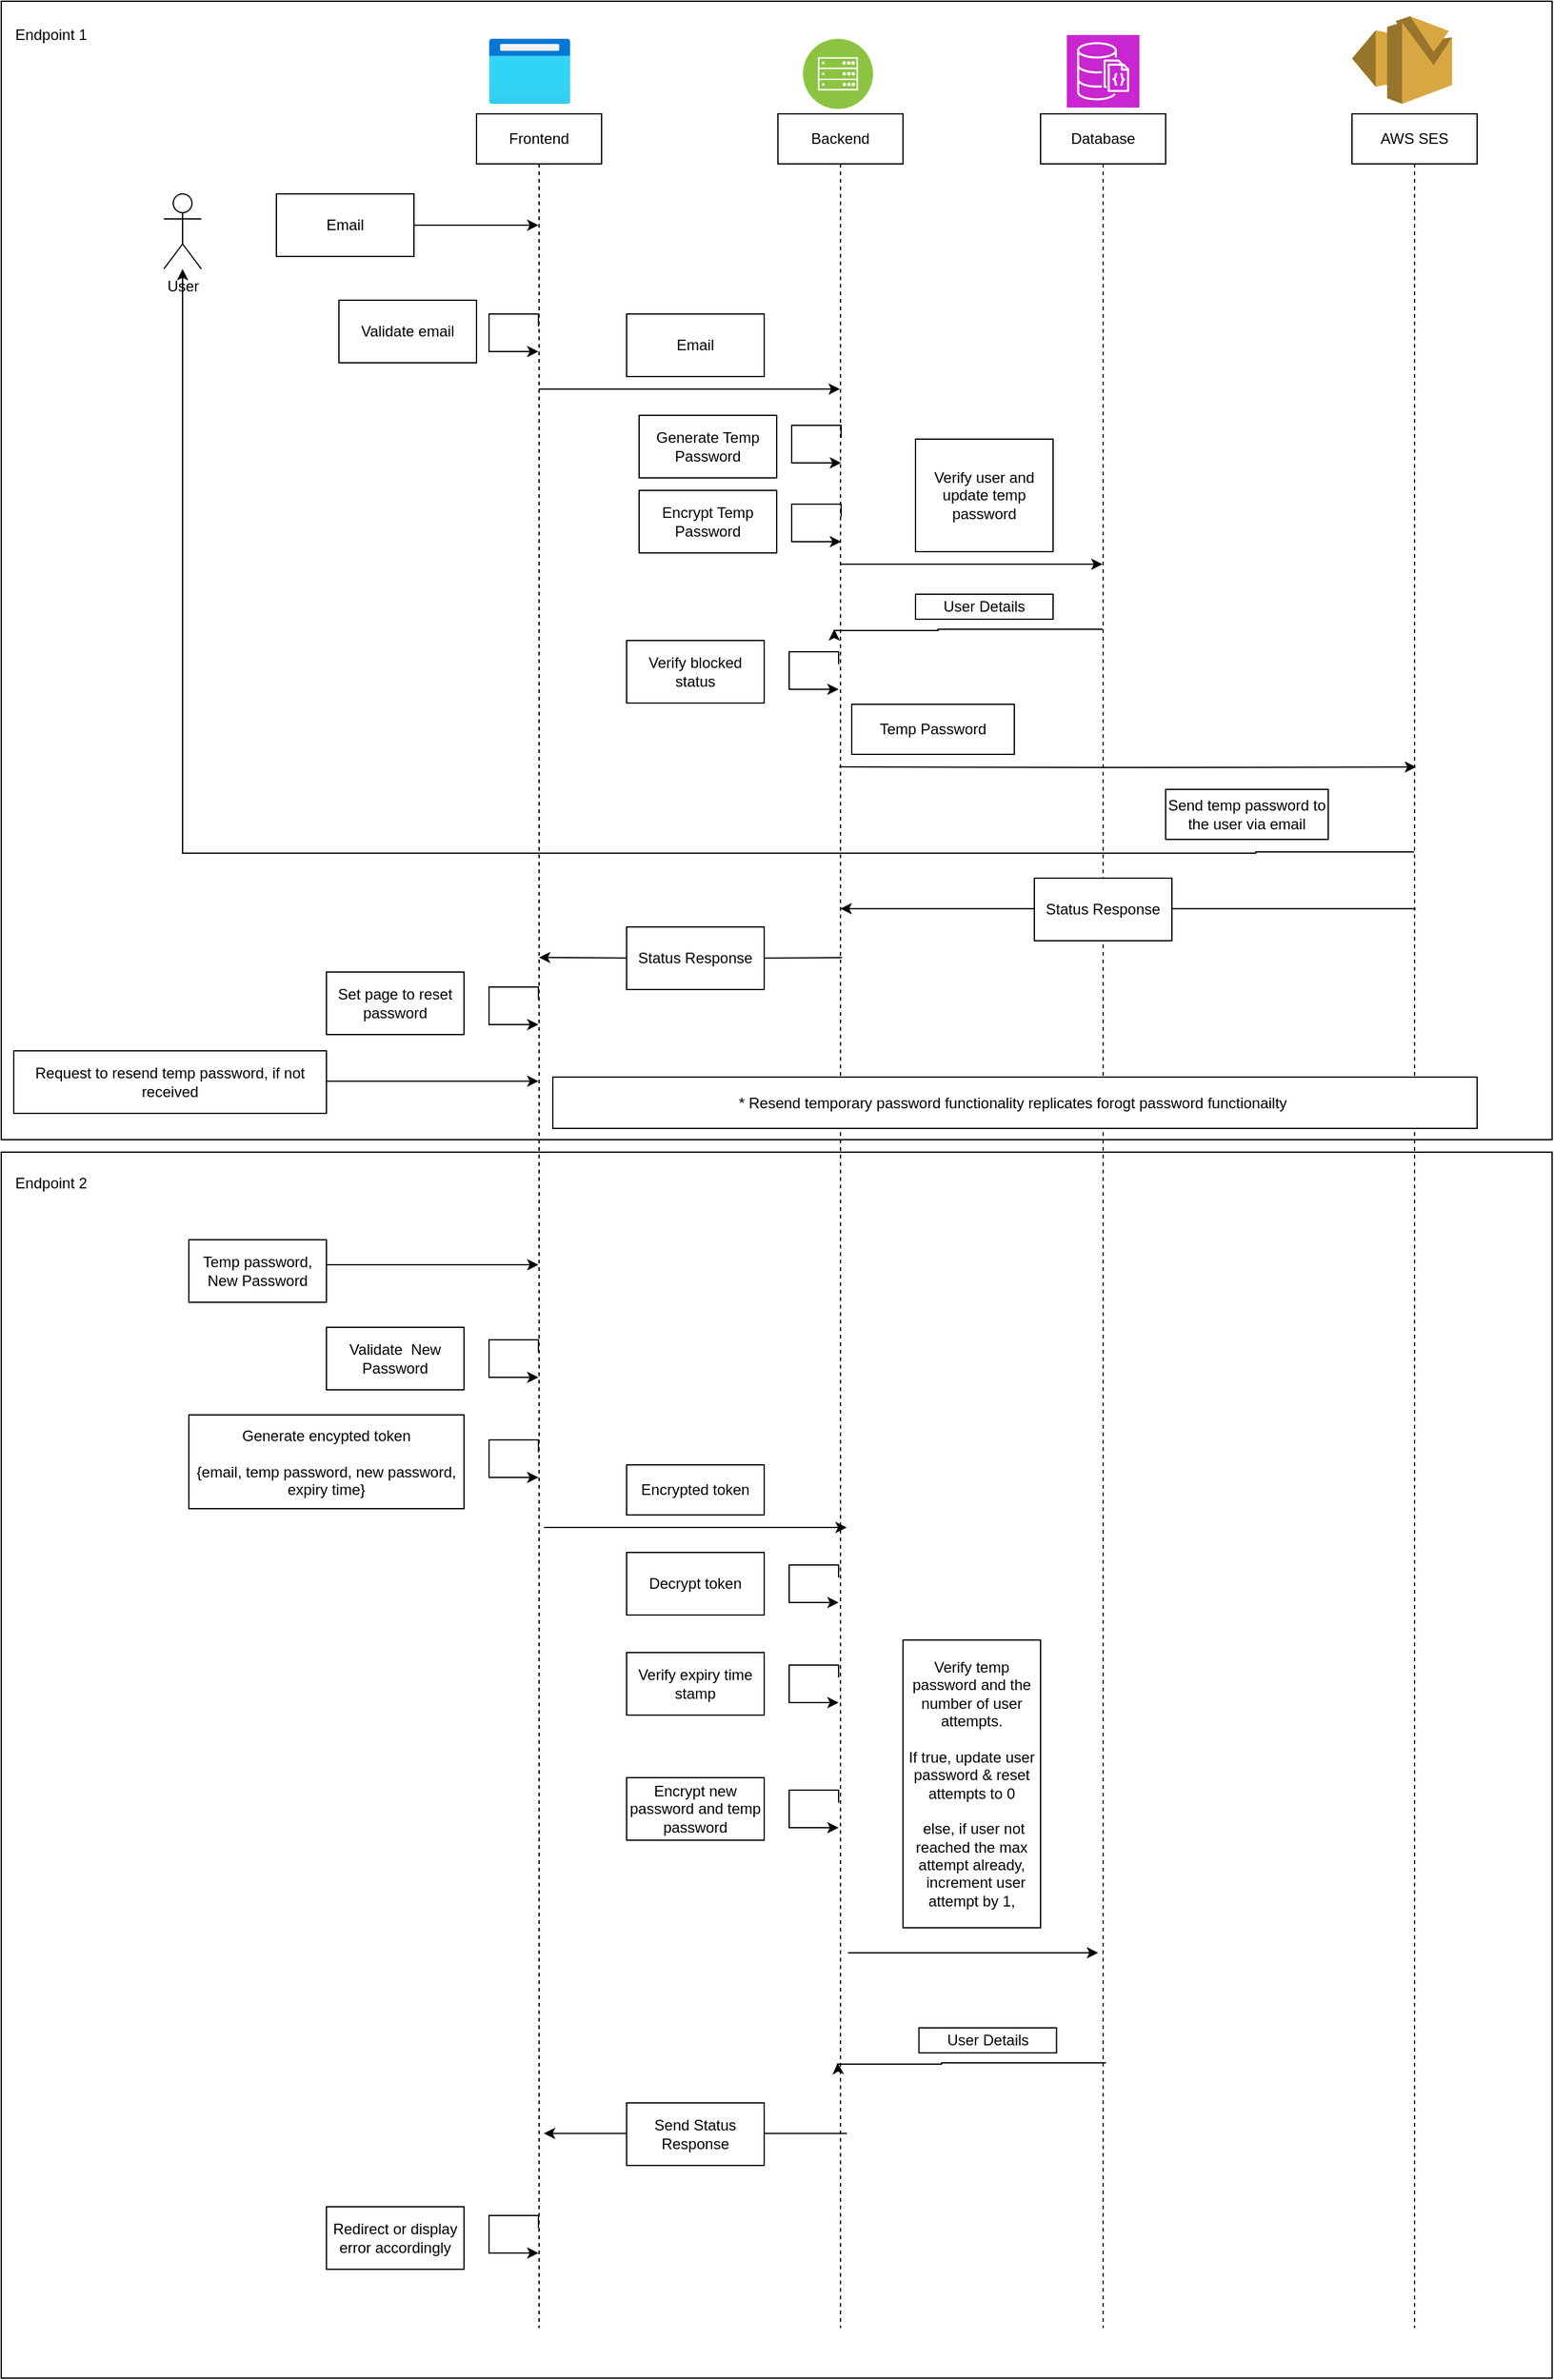 <mxfile version="24.8.3">
  <diagram name="Page-1" id="ADdnZNFPhiC1YL75WqlX">
    <mxGraphModel dx="1900" dy="1657" grid="1" gridSize="10" guides="1" tooltips="1" connect="1" arrows="1" fold="1" page="1" pageScale="1" pageWidth="850" pageHeight="1100" math="0" shadow="0">
      <root>
        <mxCell id="0" />
        <mxCell id="1" parent="0" />
        <mxCell id="OmisBVA3CvusH26m7YQ3-10" value="" style="rounded=0;whiteSpace=wrap;html=1;" parent="1" vertex="1">
          <mxGeometry x="-10" y="870" width="1240" height="980" as="geometry" />
        </mxCell>
        <mxCell id="OmisBVA3CvusH26m7YQ3-6" value="" style="rounded=0;whiteSpace=wrap;html=1;" parent="1" vertex="1">
          <mxGeometry x="-10" y="-50" width="1240" height="910" as="geometry" />
        </mxCell>
        <mxCell id="UUXd9PpIRvEqFofyWrx6-1" style="edgeStyle=orthogonalEdgeStyle;rounded=0;orthogonalLoop=1;jettySize=auto;html=1;curved=0;" parent="1" source="UUXd9PpIRvEqFofyWrx6-2" target="UUXd9PpIRvEqFofyWrx6-4" edge="1">
          <mxGeometry relative="1" as="geometry">
            <Array as="points">
              <mxPoint x="600" y="260" />
              <mxPoint x="600" y="260" />
            </Array>
          </mxGeometry>
        </mxCell>
        <mxCell id="UUXd9PpIRvEqFofyWrx6-2" value="Frontend" style="shape=umlLifeline;perimeter=lifelinePerimeter;whiteSpace=wrap;html=1;container=1;dropTarget=0;collapsible=0;recursiveResize=0;outlineConnect=0;portConstraint=eastwest;newEdgeStyle={&quot;curved&quot;:0,&quot;rounded&quot;:0};" parent="1" vertex="1">
          <mxGeometry x="370" y="40" width="100" height="1770" as="geometry" />
        </mxCell>
        <mxCell id="UUXd9PpIRvEqFofyWrx6-3" style="edgeStyle=orthogonalEdgeStyle;rounded=0;orthogonalLoop=1;jettySize=auto;html=1;curved=0;" parent="1" source="UUXd9PpIRvEqFofyWrx6-4" target="UUXd9PpIRvEqFofyWrx6-5" edge="1">
          <mxGeometry relative="1" as="geometry">
            <Array as="points">
              <mxPoint x="731" y="400" />
              <mxPoint x="731" y="400" />
            </Array>
          </mxGeometry>
        </mxCell>
        <mxCell id="UUXd9PpIRvEqFofyWrx6-4" value="Backend" style="shape=umlLifeline;perimeter=lifelinePerimeter;whiteSpace=wrap;html=1;container=1;dropTarget=0;collapsible=0;recursiveResize=0;outlineConnect=0;portConstraint=eastwest;newEdgeStyle={&quot;curved&quot;:0,&quot;rounded&quot;:0};" parent="1" vertex="1">
          <mxGeometry x="611" y="40" width="100" height="1770" as="geometry" />
        </mxCell>
        <mxCell id="UUXd9PpIRvEqFofyWrx6-5" value="Database" style="shape=umlLifeline;perimeter=lifelinePerimeter;whiteSpace=wrap;html=1;container=1;dropTarget=0;collapsible=0;recursiveResize=0;outlineConnect=0;portConstraint=eastwest;newEdgeStyle={&quot;curved&quot;:0,&quot;rounded&quot;:0};" parent="1" vertex="1">
          <mxGeometry x="821" y="40" width="100" height="1770" as="geometry" />
        </mxCell>
        <mxCell id="UUXd9PpIRvEqFofyWrx6-6" value="User" style="shape=umlActor;verticalLabelPosition=bottom;verticalAlign=top;html=1;" parent="1" vertex="1">
          <mxGeometry x="120" y="104" width="30" height="60" as="geometry" />
        </mxCell>
        <mxCell id="UUXd9PpIRvEqFofyWrx6-7" style="rounded=0;orthogonalLoop=1;jettySize=auto;html=1;" parent="1" source="UUXd9PpIRvEqFofyWrx6-8" target="UUXd9PpIRvEqFofyWrx6-2" edge="1">
          <mxGeometry relative="1" as="geometry" />
        </mxCell>
        <mxCell id="UUXd9PpIRvEqFofyWrx6-8" value="Email" style="html=1;whiteSpace=wrap;" parent="1" vertex="1">
          <mxGeometry x="210" y="104" width="110" height="50" as="geometry" />
        </mxCell>
        <mxCell id="UUXd9PpIRvEqFofyWrx6-9" value="Email" style="html=1;whiteSpace=wrap;" parent="1" vertex="1">
          <mxGeometry x="490" y="200" width="110" height="50" as="geometry" />
        </mxCell>
        <mxCell id="UUXd9PpIRvEqFofyWrx6-14" value="Verify user and update temp password" style="html=1;whiteSpace=wrap;" parent="1" vertex="1">
          <mxGeometry x="721" y="300" width="110" height="90" as="geometry" />
        </mxCell>
        <mxCell id="UUXd9PpIRvEqFofyWrx6-16" style="edgeStyle=orthogonalEdgeStyle;rounded=0;orthogonalLoop=1;jettySize=auto;html=1;curved=0;" parent="1" edge="1">
          <mxGeometry relative="1" as="geometry">
            <mxPoint x="870.5" y="452" as="sourcePoint" />
            <mxPoint x="656" y="452" as="targetPoint" />
            <Array as="points">
              <mxPoint x="739" y="452" />
              <mxPoint x="739" y="453" />
            </Array>
          </mxGeometry>
        </mxCell>
        <mxCell id="UUXd9PpIRvEqFofyWrx6-17" value="User Details" style="html=1;whiteSpace=wrap;" parent="1" vertex="1">
          <mxGeometry x="721" y="424" width="110" height="20" as="geometry" />
        </mxCell>
        <mxCell id="UUXd9PpIRvEqFofyWrx6-18" style="edgeStyle=orthogonalEdgeStyle;rounded=0;orthogonalLoop=1;jettySize=auto;html=1;curved=0;" parent="1" edge="1">
          <mxGeometry relative="1" as="geometry">
            <mxPoint x="661.5" y="299" as="sourcePoint" />
            <mxPoint x="661.5" y="319" as="targetPoint" />
            <Array as="points">
              <mxPoint x="622" y="289" />
            </Array>
          </mxGeometry>
        </mxCell>
        <mxCell id="UUXd9PpIRvEqFofyWrx6-19" value="Generate Temp Password" style="html=1;whiteSpace=wrap;" parent="1" vertex="1">
          <mxGeometry x="500" y="281" width="110" height="50" as="geometry" />
        </mxCell>
        <mxCell id="UUXd9PpIRvEqFofyWrx6-26" value="AWS SES" style="shape=umlLifeline;perimeter=lifelinePerimeter;whiteSpace=wrap;html=1;container=1;dropTarget=0;collapsible=0;recursiveResize=0;outlineConnect=0;portConstraint=eastwest;newEdgeStyle={&quot;curved&quot;:0,&quot;rounded&quot;:0};" parent="1" vertex="1">
          <mxGeometry x="1070" y="40" width="100" height="1770" as="geometry" />
        </mxCell>
        <mxCell id="UUXd9PpIRvEqFofyWrx6-27" style="edgeStyle=orthogonalEdgeStyle;rounded=0;orthogonalLoop=1;jettySize=auto;html=1;curved=0;entryX=0.512;entryY=0.765;entryDx=0;entryDy=0;entryPerimeter=0;" parent="1" edge="1">
          <mxGeometry relative="1" as="geometry">
            <Array as="points" />
            <mxPoint x="660" y="562" as="sourcePoint" />
            <mxPoint x="1121.2" y="562.15" as="targetPoint" />
          </mxGeometry>
        </mxCell>
        <mxCell id="UUXd9PpIRvEqFofyWrx6-28" value="Temp Password" style="html=1;whiteSpace=wrap;" parent="1" vertex="1">
          <mxGeometry x="670" y="512" width="130" height="40" as="geometry" />
        </mxCell>
        <mxCell id="UUXd9PpIRvEqFofyWrx6-29" style="edgeStyle=orthogonalEdgeStyle;rounded=0;orthogonalLoop=1;jettySize=auto;html=1;curved=0;" parent="1" source="UUXd9PpIRvEqFofyWrx6-26" target="UUXd9PpIRvEqFofyWrx6-6" edge="1">
          <mxGeometry relative="1" as="geometry">
            <mxPoint x="1124.5" y="630" as="sourcePoint" />
            <mxPoint x="130" y="300" as="targetPoint" />
            <Array as="points">
              <mxPoint x="993" y="630" />
              <mxPoint x="130" y="631" />
            </Array>
          </mxGeometry>
        </mxCell>
        <mxCell id="UUXd9PpIRvEqFofyWrx6-30" value="Send temp password to the user via email" style="html=1;whiteSpace=wrap;" parent="1" vertex="1">
          <mxGeometry x="921" y="580" width="130" height="40" as="geometry" />
        </mxCell>
        <mxCell id="UUXd9PpIRvEqFofyWrx6-31" style="edgeStyle=orthogonalEdgeStyle;rounded=0;orthogonalLoop=1;jettySize=auto;html=1;curved=0;" parent="1" edge="1">
          <mxGeometry relative="1" as="geometry">
            <mxPoint x="661.5" y="362" as="sourcePoint" />
            <mxPoint x="661.5" y="382" as="targetPoint" />
            <Array as="points">
              <mxPoint x="622" y="352" />
            </Array>
          </mxGeometry>
        </mxCell>
        <mxCell id="UUXd9PpIRvEqFofyWrx6-32" value="Encrypt Temp Password" style="html=1;whiteSpace=wrap;" parent="1" vertex="1">
          <mxGeometry x="500" y="341" width="110" height="50" as="geometry" />
        </mxCell>
        <mxCell id="UUXd9PpIRvEqFofyWrx6-33" style="edgeStyle=orthogonalEdgeStyle;rounded=0;orthogonalLoop=1;jettySize=auto;html=1;curved=0;" parent="1" edge="1">
          <mxGeometry relative="1" as="geometry">
            <mxPoint x="419.5" y="748" as="sourcePoint" />
            <mxPoint x="419.5" y="768" as="targetPoint" />
            <Array as="points">
              <mxPoint x="380" y="738" />
            </Array>
          </mxGeometry>
        </mxCell>
        <mxCell id="UUXd9PpIRvEqFofyWrx6-34" value="Verify blocked status" style="html=1;whiteSpace=wrap;" parent="1" vertex="1">
          <mxGeometry x="490" y="461" width="110" height="50" as="geometry" />
        </mxCell>
        <mxCell id="UUXd9PpIRvEqFofyWrx6-35" style="edgeStyle=orthogonalEdgeStyle;rounded=0;orthogonalLoop=1;jettySize=auto;html=1;curved=0;entryX=0.5;entryY=0.313;entryDx=0;entryDy=0;entryPerimeter=0;" parent="1" edge="1">
          <mxGeometry relative="1" as="geometry">
            <mxPoint x="662.25" y="714.56" as="sourcePoint" />
            <mxPoint x="420" y="714.38" as="targetPoint" />
            <Array as="points" />
          </mxGeometry>
        </mxCell>
        <mxCell id="UUXd9PpIRvEqFofyWrx6-36" value="Status Response" style="html=1;whiteSpace=wrap;" parent="1" vertex="1">
          <mxGeometry x="490" y="690" width="110" height="50" as="geometry" />
        </mxCell>
        <mxCell id="UUXd9PpIRvEqFofyWrx6-37" value="Set page to reset password" style="html=1;whiteSpace=wrap;" parent="1" vertex="1">
          <mxGeometry x="250" y="726" width="110" height="50" as="geometry" />
        </mxCell>
        <mxCell id="UUXd9PpIRvEqFofyWrx6-39" value="Temp password,&lt;br&gt;New Password" style="html=1;whiteSpace=wrap;" parent="1" vertex="1">
          <mxGeometry x="140" y="940" width="110" height="50" as="geometry" />
        </mxCell>
        <mxCell id="UUXd9PpIRvEqFofyWrx6-42" style="edgeStyle=orthogonalEdgeStyle;rounded=0;orthogonalLoop=1;jettySize=auto;html=1;curved=0;" parent="1" edge="1">
          <mxGeometry relative="1" as="geometry">
            <mxPoint x="419.5" y="210" as="sourcePoint" />
            <mxPoint x="419.5" y="230" as="targetPoint" />
            <Array as="points">
              <mxPoint x="380" y="200" />
            </Array>
          </mxGeometry>
        </mxCell>
        <mxCell id="UUXd9PpIRvEqFofyWrx6-43" value="Validate email" style="html=1;whiteSpace=wrap;" parent="1" vertex="1">
          <mxGeometry x="260" y="189" width="110" height="50" as="geometry" />
        </mxCell>
        <mxCell id="UUXd9PpIRvEqFofyWrx6-46" value="Validate&amp;nbsp; New Password" style="html=1;whiteSpace=wrap;" parent="1" vertex="1">
          <mxGeometry x="250" y="1010" width="110" height="50" as="geometry" />
        </mxCell>
        <mxCell id="UUXd9PpIRvEqFofyWrx6-47" style="edgeStyle=orthogonalEdgeStyle;rounded=0;orthogonalLoop=1;jettySize=auto;html=1;curved=0;" parent="1" edge="1">
          <mxGeometry relative="1" as="geometry">
            <Array as="points">
              <mxPoint x="605" y="1170" />
              <mxPoint x="605" y="1170" />
            </Array>
            <mxPoint x="424" y="1170" as="sourcePoint" />
            <mxPoint x="666" y="1170" as="targetPoint" />
          </mxGeometry>
        </mxCell>
        <mxCell id="UUXd9PpIRvEqFofyWrx6-48" style="edgeStyle=orthogonalEdgeStyle;rounded=0;orthogonalLoop=1;jettySize=auto;html=1;curved=0;" parent="1" edge="1">
          <mxGeometry relative="1" as="geometry">
            <mxPoint x="419.5" y="1110" as="sourcePoint" />
            <mxPoint x="419.5" y="1130" as="targetPoint" />
            <Array as="points">
              <mxPoint x="380" y="1100" />
            </Array>
          </mxGeometry>
        </mxCell>
        <mxCell id="UUXd9PpIRvEqFofyWrx6-49" value="Generate encypted token&lt;br&gt;&lt;br&gt;{email, temp password, new password, expiry time}" style="html=1;whiteSpace=wrap;" parent="1" vertex="1">
          <mxGeometry x="140" y="1080" width="220" height="75" as="geometry" />
        </mxCell>
        <mxCell id="UUXd9PpIRvEqFofyWrx6-51" value="Encrypted token" style="html=1;whiteSpace=wrap;" parent="1" vertex="1">
          <mxGeometry x="490" y="1120" width="110" height="40" as="geometry" />
        </mxCell>
        <mxCell id="UUXd9PpIRvEqFofyWrx6-52" style="edgeStyle=orthogonalEdgeStyle;rounded=0;orthogonalLoop=1;jettySize=auto;html=1;curved=0;" parent="1" edge="1">
          <mxGeometry relative="1" as="geometry">
            <mxPoint x="659.5" y="1210" as="sourcePoint" />
            <mxPoint x="659.5" y="1230" as="targetPoint" />
            <Array as="points">
              <mxPoint x="620" y="1200" />
            </Array>
          </mxGeometry>
        </mxCell>
        <mxCell id="UUXd9PpIRvEqFofyWrx6-54" value="Decrypt token" style="html=1;whiteSpace=wrap;" parent="1" vertex="1">
          <mxGeometry x="490" y="1190" width="110" height="50" as="geometry" />
        </mxCell>
        <mxCell id="UUXd9PpIRvEqFofyWrx6-55" style="edgeStyle=orthogonalEdgeStyle;rounded=0;orthogonalLoop=1;jettySize=auto;html=1;curved=0;" parent="1" edge="1">
          <mxGeometry relative="1" as="geometry">
            <mxPoint x="659.5" y="1290" as="sourcePoint" />
            <mxPoint x="659.5" y="1310" as="targetPoint" />
            <Array as="points">
              <mxPoint x="620" y="1280" />
            </Array>
          </mxGeometry>
        </mxCell>
        <mxCell id="UUXd9PpIRvEqFofyWrx6-56" value="Verify expiry time stamp" style="html=1;whiteSpace=wrap;" parent="1" vertex="1">
          <mxGeometry x="490" y="1270" width="110" height="50" as="geometry" />
        </mxCell>
        <mxCell id="UUXd9PpIRvEqFofyWrx6-57" style="edgeStyle=orthogonalEdgeStyle;rounded=0;orthogonalLoop=1;jettySize=auto;html=1;curved=0;" parent="1" edge="1">
          <mxGeometry relative="1" as="geometry">
            <mxPoint x="659.5" y="480" as="sourcePoint" />
            <mxPoint x="659.5" y="500" as="targetPoint" />
            <Array as="points">
              <mxPoint x="620" y="470" />
            </Array>
          </mxGeometry>
        </mxCell>
        <mxCell id="UUXd9PpIRvEqFofyWrx6-58" style="edgeStyle=orthogonalEdgeStyle;rounded=0;orthogonalLoop=1;jettySize=auto;html=1;curved=0;" parent="1" edge="1">
          <mxGeometry relative="1" as="geometry">
            <mxPoint x="659.5" y="1390" as="sourcePoint" />
            <mxPoint x="659.5" y="1410" as="targetPoint" />
            <Array as="points">
              <mxPoint x="620" y="1380" />
            </Array>
          </mxGeometry>
        </mxCell>
        <mxCell id="UUXd9PpIRvEqFofyWrx6-59" value="Encrypt new password and temp password" style="html=1;whiteSpace=wrap;" parent="1" vertex="1">
          <mxGeometry x="490" y="1370" width="110" height="50" as="geometry" />
        </mxCell>
        <mxCell id="UUXd9PpIRvEqFofyWrx6-60" style="edgeStyle=orthogonalEdgeStyle;rounded=0;orthogonalLoop=1;jettySize=auto;html=1;curved=0;" parent="1" edge="1">
          <mxGeometry relative="1" as="geometry">
            <Array as="points">
              <mxPoint x="828" y="1510" />
              <mxPoint x="828" y="1510" />
            </Array>
            <mxPoint x="667" y="1510" as="sourcePoint" />
            <mxPoint x="867" y="1510" as="targetPoint" />
          </mxGeometry>
        </mxCell>
        <mxCell id="UUXd9PpIRvEqFofyWrx6-61" value="Verify temp password and the number of user attempts. &lt;br&gt;&lt;br&gt;If true, update user password &amp;amp; reset attempts to 0&lt;br&gt;&lt;br&gt;&amp;nbsp;else, if user not reached the max attempt already,&lt;br&gt;&amp;nbsp; increment user attempt by 1," style="html=1;whiteSpace=wrap;" parent="1" vertex="1">
          <mxGeometry x="711" y="1260" width="110" height="230" as="geometry" />
        </mxCell>
        <mxCell id="UUXd9PpIRvEqFofyWrx6-65" style="edgeStyle=orthogonalEdgeStyle;rounded=0;orthogonalLoop=1;jettySize=auto;html=1;curved=0;" parent="1" edge="1">
          <mxGeometry relative="1" as="geometry">
            <mxPoint x="873.25" y="1598" as="sourcePoint" />
            <mxPoint x="658.75" y="1598" as="targetPoint" />
            <Array as="points">
              <mxPoint x="741.75" y="1598" />
              <mxPoint x="741.75" y="1599" />
            </Array>
          </mxGeometry>
        </mxCell>
        <mxCell id="UUXd9PpIRvEqFofyWrx6-66" value="User Details" style="html=1;whiteSpace=wrap;" parent="1" vertex="1">
          <mxGeometry x="723.75" y="1570" width="110" height="20" as="geometry" />
        </mxCell>
        <mxCell id="UUXd9PpIRvEqFofyWrx6-69" style="edgeStyle=orthogonalEdgeStyle;rounded=0;orthogonalLoop=1;jettySize=auto;html=1;curved=0;entryX=0.5;entryY=0.313;entryDx=0;entryDy=0;entryPerimeter=0;" parent="1" edge="1">
          <mxGeometry relative="1" as="geometry">
            <mxPoint x="666.12" y="1654.38" as="sourcePoint" />
            <mxPoint x="423.87" y="1654.38" as="targetPoint" />
            <Array as="points" />
          </mxGeometry>
        </mxCell>
        <mxCell id="UUXd9PpIRvEqFofyWrx6-70" value="Send Status Response" style="html=1;whiteSpace=wrap;" parent="1" vertex="1">
          <mxGeometry x="490" y="1630" width="110" height="50" as="geometry" />
        </mxCell>
        <mxCell id="UUXd9PpIRvEqFofyWrx6-71" style="edgeStyle=orthogonalEdgeStyle;rounded=0;orthogonalLoop=1;jettySize=auto;html=1;curved=0;" parent="1" edge="1">
          <mxGeometry relative="1" as="geometry">
            <mxPoint x="419.5" y="1730" as="sourcePoint" />
            <mxPoint x="419.5" y="1750" as="targetPoint" />
            <Array as="points">
              <mxPoint x="380" y="1720" />
            </Array>
          </mxGeometry>
        </mxCell>
        <mxCell id="UUXd9PpIRvEqFofyWrx6-72" value="Redirect or display error accordingly" style="html=1;whiteSpace=wrap;" parent="1" vertex="1">
          <mxGeometry x="250" y="1713" width="110" height="50" as="geometry" />
        </mxCell>
        <mxCell id="UUXd9PpIRvEqFofyWrx6-73" value="* Resend temporary password functionality replicates forogt password functionailty&amp;nbsp;" style="html=1;whiteSpace=wrap;" parent="1" vertex="1">
          <mxGeometry x="431" y="810" width="739" height="41" as="geometry" />
        </mxCell>
        <mxCell id="UUXd9PpIRvEqFofyWrx6-74" value="Request to resend temp password, if not received" style="html=1;whiteSpace=wrap;" parent="1" vertex="1">
          <mxGeometry y="789" width="250" height="50" as="geometry" />
        </mxCell>
        <mxCell id="UUXd9PpIRvEqFofyWrx6-76" style="edgeStyle=orthogonalEdgeStyle;rounded=0;orthogonalLoop=1;jettySize=auto;html=1;curved=0;entryX=0.5;entryY=0.313;entryDx=0;entryDy=0;entryPerimeter=0;" parent="1" edge="1">
          <mxGeometry relative="1" as="geometry">
            <mxPoint x="1121" y="675.38" as="sourcePoint" />
            <mxPoint x="661" y="675.38" as="targetPoint" />
            <Array as="points" />
          </mxGeometry>
        </mxCell>
        <mxCell id="UUXd9PpIRvEqFofyWrx6-77" value="Status Response" style="html=1;whiteSpace=wrap;" parent="1" vertex="1">
          <mxGeometry x="816" y="651" width="110" height="50" as="geometry" />
        </mxCell>
        <mxCell id="OmisBVA3CvusH26m7YQ3-8" value="" style="endArrow=classic;html=1;rounded=0;" parent="1" edge="1">
          <mxGeometry width="50" height="50" relative="1" as="geometry">
            <mxPoint x="250" y="960" as="sourcePoint" />
            <mxPoint x="419.5" y="960" as="targetPoint" />
          </mxGeometry>
        </mxCell>
        <mxCell id="OmisBVA3CvusH26m7YQ3-9" value="" style="endArrow=classic;html=1;rounded=0;" parent="1" edge="1">
          <mxGeometry width="50" height="50" relative="1" as="geometry">
            <mxPoint x="250" y="813.29" as="sourcePoint" />
            <mxPoint x="419.5" y="813.29" as="targetPoint" />
          </mxGeometry>
        </mxCell>
        <mxCell id="OmisBVA3CvusH26m7YQ3-12" style="edgeStyle=orthogonalEdgeStyle;rounded=0;orthogonalLoop=1;jettySize=auto;html=1;curved=0;" parent="1" edge="1">
          <mxGeometry relative="1" as="geometry">
            <mxPoint x="419.5" y="1030" as="sourcePoint" />
            <mxPoint x="419.5" y="1050" as="targetPoint" />
            <Array as="points">
              <mxPoint x="380" y="1020" />
            </Array>
          </mxGeometry>
        </mxCell>
        <mxCell id="NcqOxkm6iDfhiTjoXCpv-1" value="" style="image;aspect=fixed;html=1;points=[];align=center;fontSize=12;image=img/lib/azure2/general/Browser.svg;" parent="1" vertex="1">
          <mxGeometry x="380" y="-20" width="65" height="52" as="geometry" />
        </mxCell>
        <mxCell id="NcqOxkm6iDfhiTjoXCpv-2" value="" style="image;aspect=fixed;perimeter=ellipsePerimeter;html=1;align=center;shadow=0;dashed=0;fontColor=#4277BB;labelBackgroundColor=default;fontSize=12;spacingTop=3;image=img/lib/ibm/infrastructure/mobile_backend.svg;" parent="1" vertex="1">
          <mxGeometry x="631" y="-20" width="56" height="56" as="geometry" />
        </mxCell>
        <mxCell id="NcqOxkm6iDfhiTjoXCpv-3" value="" style="sketch=0;points=[[0,0,0],[0.25,0,0],[0.5,0,0],[0.75,0,0],[1,0,0],[0,1,0],[0.25,1,0],[0.5,1,0],[0.75,1,0],[1,1,0],[0,0.25,0],[0,0.5,0],[0,0.75,0],[1,0.25,0],[1,0.5,0],[1,0.75,0]];outlineConnect=0;fontColor=#232F3E;fillColor=#C925D1;strokeColor=#ffffff;dashed=0;verticalLabelPosition=bottom;verticalAlign=top;align=center;html=1;fontSize=12;fontStyle=0;aspect=fixed;shape=mxgraph.aws4.resourceIcon;resIcon=mxgraph.aws4.documentdb_with_mongodb_compatibility;" parent="1" vertex="1">
          <mxGeometry x="842" y="-23" width="58" height="58" as="geometry" />
        </mxCell>
        <mxCell id="NcqOxkm6iDfhiTjoXCpv-4" value="" style="outlineConnect=0;dashed=0;verticalLabelPosition=bottom;verticalAlign=top;align=center;html=1;shape=mxgraph.aws3.ses;fillColor=#D9A741;gradientColor=none;" parent="1" vertex="1">
          <mxGeometry x="1070" y="-38" width="80" height="70" as="geometry" />
        </mxCell>
        <mxCell id="zypLQeYkLDAlVL65CZ4N-1" value="Endpoint 1" style="text;html=1;align=center;verticalAlign=middle;whiteSpace=wrap;rounded=0;" vertex="1" parent="1">
          <mxGeometry y="-38" width="60" height="30" as="geometry" />
        </mxCell>
        <mxCell id="zypLQeYkLDAlVL65CZ4N-2" value="Endpoint 2" style="text;html=1;align=center;verticalAlign=middle;whiteSpace=wrap;rounded=0;" vertex="1" parent="1">
          <mxGeometry y="880" width="60" height="30" as="geometry" />
        </mxCell>
      </root>
    </mxGraphModel>
  </diagram>
</mxfile>
